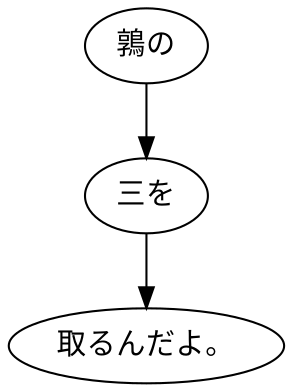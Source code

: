 digraph graph1878 {
	node0 [label="鶉の"];
	node1 [label="三を"];
	node2 [label="取るんだよ。"];
	node0 -> node1;
	node1 -> node2;
}
